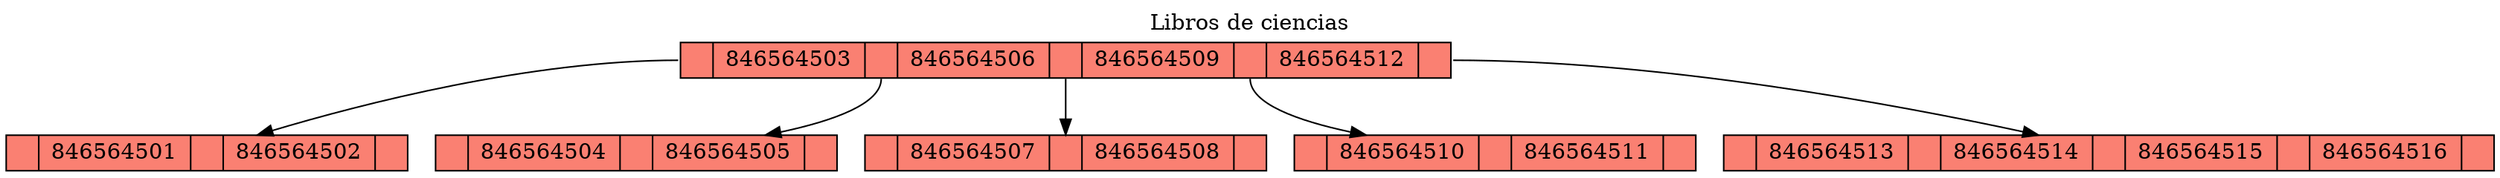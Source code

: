 digraph G {
node [shape = record,height=.1 color=black fillcolor=salmon style=filled];
labelloc="t";
label="Libros de ciencias";
node1[label = "<f0> |846564503|<f1> |846564506|<f2> |846564509|<f3> |846564512|<f4>"];
node2[label = "<f0> |846564501|<f1> |846564502|<f2>"];
"node1":f0->"node2";
node3[label = "<f0> |846564504|<f1> |846564505|<f2>"];
"node1":f1->"node3";
node4[label = "<f0> |846564507|<f1> |846564508|<f2>"];
"node1":f2->"node4";
node5[label = "<f0> |846564510|<f1> |846564511|<f2>"];
"node1":f3->"node5";
node6[label = "<f0> |846564513|<f1> |846564514|<f2> |846564515|<f3> |846564516|<f4>"];
"node1":f4->"node6";

}
